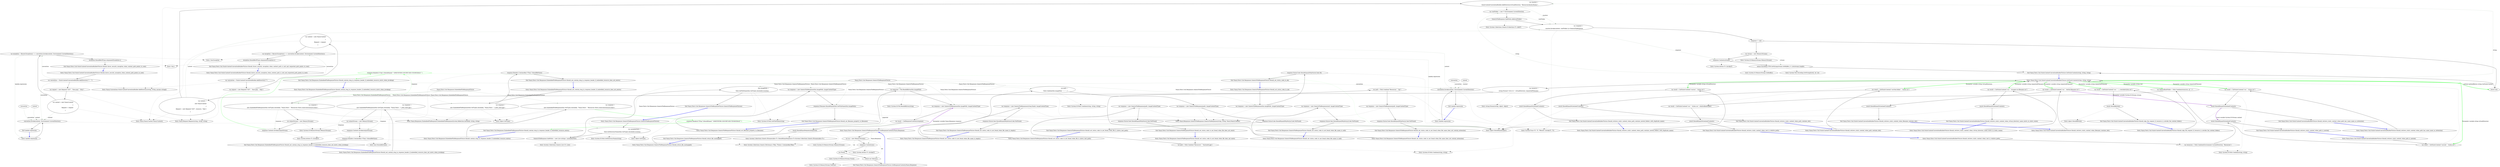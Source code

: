 digraph  {
n82 [label=convention, span=""];
n83 [label=context, span=""];
n84 [label=convention, span=""];
n85 [label=context, span=""];
n0 [label="Entry Nancy.Tests.Unit.StaticContentConventionBuilderFixture.Should_retrieve_static_content_when_path_has_same_name_as_extension()", span="16-16", cluster="Nancy.Tests.Unit.StaticContentConventionBuilderFixture.Should_retrieve_static_content_when_path_has_same_name_as_extension()"];
n1 [label="var result = GetStaticContent(''css'', ''styles.css'')", span="20-20", cluster="Nancy.Tests.Unit.StaticContentConventionBuilderFixture.Should_retrieve_static_content_when_path_has_same_name_as_extension()"];
n2 [label="result.ShouldEqual(StylesheetContents)", span="23-23", cluster="Nancy.Tests.Unit.StaticContentConventionBuilderFixture.Should_retrieve_static_content_when_path_has_same_name_as_extension()"];
n4 [label="Entry Nancy.Tests.Unit.StaticContentConventionBuilderFixture.GetStaticContent(string, string, string)", span="142-142", cluster="Nancy.Tests.Unit.StaticContentConventionBuilderFixture.GetStaticContent(string, string, string)"];
n3 [label="Exit Nancy.Tests.Unit.StaticContentConventionBuilderFixture.Should_retrieve_static_content_when_path_has_same_name_as_extension()", span="16-16", cluster="Nancy.Tests.Unit.StaticContentConventionBuilderFixture.Should_retrieve_static_content_when_path_has_same_name_as_extension()"];
n5 [label="Entry object.ShouldEqual(object)", span="95-95", cluster="object.ShouldEqual(object)"];
n6 [label="Entry Nancy.Tests.Unit.StaticContentConventionBuilderFixture.Should_retrieve_static_content_when_virtual_directory_name_exists_in_static_route()", span="27-27", cluster="Nancy.Tests.Unit.StaticContentConventionBuilderFixture.Should_retrieve_static_content_when_virtual_directory_name_exists_in_static_route()"];
n7 [label="var result = GetStaticContent(''css'', ''strange-css-filename.css'')", span="31-31", cluster="Nancy.Tests.Unit.StaticContentConventionBuilderFixture.Should_retrieve_static_content_when_virtual_directory_name_exists_in_static_route()"];
n8 [label="result.ShouldEqual(StylesheetContents)", span="34-34", cluster="Nancy.Tests.Unit.StaticContentConventionBuilderFixture.Should_retrieve_static_content_when_virtual_directory_name_exists_in_static_route()"];
n9 [label="Exit Nancy.Tests.Unit.StaticContentConventionBuilderFixture.Should_retrieve_static_content_when_virtual_directory_name_exists_in_static_route()", span="27-27", cluster="Nancy.Tests.Unit.StaticContentConventionBuilderFixture.Should_retrieve_static_content_when_virtual_directory_name_exists_in_static_route()"];
n10 [label="Entry Nancy.Tests.Unit.StaticContentConventionBuilderFixture.Should_retrieve_static_content_when_path_is_nested()", span="38-38", cluster="Nancy.Tests.Unit.StaticContentConventionBuilderFixture.Should_retrieve_static_content_when_path_is_nested()"];
n11 [label="var result = GetStaticContent(''css/sub'', ''styles.css'')", span="42-42", cluster="Nancy.Tests.Unit.StaticContentConventionBuilderFixture.Should_retrieve_static_content_when_path_is_nested()"];
n12 [label="result.ShouldEqual(StylesheetContents)", span="45-45", cluster="Nancy.Tests.Unit.StaticContentConventionBuilderFixture.Should_retrieve_static_content_when_path_is_nested()"];
n13 [label="Exit Nancy.Tests.Unit.StaticContentConventionBuilderFixture.Should_retrieve_static_content_when_path_is_nested()", span="38-38", cluster="Nancy.Tests.Unit.StaticContentConventionBuilderFixture.Should_retrieve_static_content_when_path_is_nested()"];
n14 [label="Entry Nancy.Tests.Unit.StaticContentConventionBuilderFixture.Should_retrieve_static_content_when_path_contains_nested_folders_with_duplicate_name()", span="49-49", cluster="Nancy.Tests.Unit.StaticContentConventionBuilderFixture.Should_retrieve_static_content_when_path_contains_nested_folders_with_duplicate_name()"];
n15 [label="var result = GetStaticContent(''css/css'', ''styles.css'')", span="53-53", cluster="Nancy.Tests.Unit.StaticContentConventionBuilderFixture.Should_retrieve_static_content_when_path_contains_nested_folders_with_duplicate_name()"];
n16 [label="result.ShouldEqual(StylesheetContents)", span="56-56", cluster="Nancy.Tests.Unit.StaticContentConventionBuilderFixture.Should_retrieve_static_content_when_path_contains_nested_folders_with_duplicate_name()"];
n17 [label="Exit Nancy.Tests.Unit.StaticContentConventionBuilderFixture.Should_retrieve_static_content_when_path_contains_nested_folders_with_duplicate_name()", span="49-49", cluster="Nancy.Tests.Unit.StaticContentConventionBuilderFixture.Should_retrieve_static_content_when_path_contains_nested_folders_with_duplicate_name()"];
n18 [label="Entry Nancy.Tests.Unit.StaticContentConventionBuilderFixture.Should_retrieve_static_content_when_filename_contains_dot()", span="60-60", cluster="Nancy.Tests.Unit.StaticContentConventionBuilderFixture.Should_retrieve_static_content_when_filename_contains_dot()"];
n19 [label="var result = GetStaticContent(''css'', ''dotted.filename.css'')", span="64-64", cluster="Nancy.Tests.Unit.StaticContentConventionBuilderFixture.Should_retrieve_static_content_when_filename_contains_dot()"];
n20 [label="result.ShouldEqual(StylesheetContents)", span="67-67", cluster="Nancy.Tests.Unit.StaticContentConventionBuilderFixture.Should_retrieve_static_content_when_filename_contains_dot()"];
n21 [label="Exit Nancy.Tests.Unit.StaticContentConventionBuilderFixture.Should_retrieve_static_content_when_filename_contains_dot()", span="60-60", cluster="Nancy.Tests.Unit.StaticContentConventionBuilderFixture.Should_retrieve_static_content_when_filename_contains_dot()"];
n22 [label="Entry Nancy.Tests.Unit.StaticContentConventionBuilderFixture.Should_retrieve_static_content_when_path_contains_dot()", span="71-71", cluster="Nancy.Tests.Unit.StaticContentConventionBuilderFixture.Should_retrieve_static_content_when_path_contains_dot()"];
n23 [label="var result = GetStaticContent(''css/Sub.folder'', ''styles.css'')", span="75-75", cluster="Nancy.Tests.Unit.StaticContentConventionBuilderFixture.Should_retrieve_static_content_when_path_contains_dot()"];
n24 [label="result.ShouldEqual(StylesheetContents)", span="78-78", cluster="Nancy.Tests.Unit.StaticContentConventionBuilderFixture.Should_retrieve_static_content_when_path_contains_dot()"];
n25 [label="Exit Nancy.Tests.Unit.StaticContentConventionBuilderFixture.Should_retrieve_static_content_when_path_contains_dot()", span="71-71", cluster="Nancy.Tests.Unit.StaticContentConventionBuilderFixture.Should_retrieve_static_content_when_path_contains_dot()"];
n26 [label="Entry Nancy.Tests.Unit.StaticContentConventionBuilderFixture.Should_skip_the_request_if_resource_is_outside_the_content_folder()", span="82-82", cluster="Nancy.Tests.Unit.StaticContentConventionBuilderFixture.Should_skip_the_request_if_resource_is_outside_the_content_folder()"];
n27 [label="var result = GetStaticContent(''css'', ''../../outside/styles.css'')", span="86-86", cluster="Nancy.Tests.Unit.StaticContentConventionBuilderFixture.Should_skip_the_request_if_resource_is_outside_the_content_folder()"];
n28 [label="result.ShouldBeNull()", span="89-89", cluster="Nancy.Tests.Unit.StaticContentConventionBuilderFixture.Should_skip_the_request_if_resource_is_outside_the_content_folder()"];
n29 [label="Exit Nancy.Tests.Unit.StaticContentConventionBuilderFixture.Should_skip_the_request_if_resource_is_outside_the_content_folder()", span="82-82", cluster="Nancy.Tests.Unit.StaticContentConventionBuilderFixture.Should_skip_the_request_if_resource_is_outside_the_content_folder()"];
n30 [label="Entry object.ShouldBeNull()", span="135-135", cluster="object.ShouldBeNull()"];
n31 [label="Entry Nancy.Tests.Unit.StaticContentConventionBuilderFixture.Should_retrieve_static_content_when_root_is_relative_path()", span="93-93", cluster="Nancy.Tests.Unit.StaticContentConventionBuilderFixture.Should_retrieve_static_content_when_root_is_relative_path()"];
n32 [label="var resources = Path.Combine(Environment.CurrentDirectory, ''Resources'')", span="96-96", cluster="Nancy.Tests.Unit.StaticContentConventionBuilderFixture.Should_retrieve_static_content_when_root_is_relative_path()"];
n33 [label="var relativeRootFolder = Path.Combine(resources, @''../'')", span="97-97", cluster="Nancy.Tests.Unit.StaticContentConventionBuilderFixture.Should_retrieve_static_content_when_root_is_relative_path()"];
n37 [label="Entry System.IO.Path.Combine(string, string)", span="0-0", cluster="System.IO.Path.Combine(string, string)"];
n34 [label="var result = GetStaticContent(''css'', ''styles.css'', relativeRootFolder)", span="100-100", cluster="Nancy.Tests.Unit.StaticContentConventionBuilderFixture.Should_retrieve_static_content_when_root_is_relative_path()"];
n35 [label="result.ShouldEqual(StylesheetContents)", span="103-103", cluster="Nancy.Tests.Unit.StaticContentConventionBuilderFixture.Should_retrieve_static_content_when_root_is_relative_path()"];
n36 [label="Exit Nancy.Tests.Unit.StaticContentConventionBuilderFixture.Should_retrieve_static_content_when_root_is_relative_path()", span="93-93", cluster="Nancy.Tests.Unit.StaticContentConventionBuilderFixture.Should_retrieve_static_content_when_root_is_relative_path()"];
n38 [label="Entry Nancy.Tests.Unit.StaticContentConventionBuilderFixture.Should_throw_security_exception_when_content_path_points_to_root()", span="107-107", cluster="Nancy.Tests.Unit.StaticContentConventionBuilderFixture.Should_throw_security_exception_when_content_path_points_to_root()"];
n39 [label="var convention = StaticContentConventionBuilder.AddDirectory(''/'', ''/'')", span="110-110", cluster="Nancy.Tests.Unit.StaticContentConventionBuilderFixture.Should_throw_security_exception_when_content_path_points_to_root()"];
n40 [label="var request = new Request(''GET'', ''/face.png'', ''http'')", span="111-111", cluster="Nancy.Tests.Unit.StaticContentConventionBuilderFixture.Should_throw_security_exception_when_content_path_points_to_root()"];
n45 [label="Entry Nancy.Conventions.StaticContentConventionBuilder.AddDirectory(string, string, params string[])", span="30-30", cluster="Nancy.Conventions.StaticContentConventionBuilder.AddDirectory(string, string, params string[])"];
n42 [label="var exception = Record.Exception(() => convention.Invoke(context, Environment.CurrentDirectory))", span="118-118", cluster="Nancy.Tests.Unit.StaticContentConventionBuilderFixture.Should_throw_security_exception_when_content_path_points_to_root()"];
n51 [label="convention.Invoke(context, Environment.CurrentDirectory)", span="118-118", cluster="lambda expression"];
n41 [label="var context = new NancyContext\r\n            {\r\n                Request = request\r\n            }", span="112-115", cluster="Nancy.Tests.Unit.StaticContentConventionBuilderFixture.Should_throw_security_exception_when_content_path_points_to_root()"];
n46 [label="Entry Nancy.Request.Request(string, string, string)", span="27-27", cluster="Nancy.Request.Request(string, string, string)"];
n47 [label="Entry Nancy.NancyContext.NancyContext()", span="23-23", cluster="Nancy.NancyContext.NancyContext()"];
n43 [label="exception.ShouldBeOfType<ArgumentException>()", span="121-121", cluster="Nancy.Tests.Unit.StaticContentConventionBuilderFixture.Should_throw_security_exception_when_content_path_points_to_root()"];
n48 [label="Entry Unk.Exception", span="", cluster="Unk.Exception"];
n50 [label="Entry lambda expression", span="118-118", cluster="lambda expression"];
n44 [label="Exit Nancy.Tests.Unit.StaticContentConventionBuilderFixture.Should_throw_security_exception_when_content_path_points_to_root()", span="107-107", cluster="Nancy.Tests.Unit.StaticContentConventionBuilderFixture.Should_throw_security_exception_when_content_path_points_to_root()"];
n49 [label="Entry Unk.>", span="", cluster="Unk.>"];
n52 [label="Exit lambda expression", span="118-118", cluster="lambda expression"];
n53 [label="Entry System.Func<T1, T2, TResult>.Invoke(T1, T2)", span="0-0", cluster="System.Func<T1, T2, TResult>.Invoke(T1, T2)"];
n54 [label="Entry Nancy.Tests.Unit.StaticContentConventionBuilderFixture.Should_throw_security_exception_when_content_path_is_null_and_requested_path_points_to_root()", span="125-125", cluster="Nancy.Tests.Unit.StaticContentConventionBuilderFixture.Should_throw_security_exception_when_content_path_is_null_and_requested_path_points_to_root()"];
n55 [label="var convention = StaticContentConventionBuilder.AddDirectory(''/'')", span="128-128", cluster="Nancy.Tests.Unit.StaticContentConventionBuilderFixture.Should_throw_security_exception_when_content_path_is_null_and_requested_path_points_to_root()"];
n56 [label="var request = new Request(''GET'', ''/face.png'', ''http'')", span="129-129", cluster="Nancy.Tests.Unit.StaticContentConventionBuilderFixture.Should_throw_security_exception_when_content_path_is_null_and_requested_path_points_to_root()"];
n58 [label="var exception = Record.Exception(() => convention.Invoke(context, Environment.CurrentDirectory))", span="136-136", cluster="Nancy.Tests.Unit.StaticContentConventionBuilderFixture.Should_throw_security_exception_when_content_path_is_null_and_requested_path_points_to_root()"];
n62 [label="convention.Invoke(context, Environment.CurrentDirectory)", span="136-136", cluster="lambda expression"];
n57 [label="var context = new NancyContext\r\n            {\r\n                Request = request\r\n            }", span="130-133", cluster="Nancy.Tests.Unit.StaticContentConventionBuilderFixture.Should_throw_security_exception_when_content_path_is_null_and_requested_path_points_to_root()"];
n59 [label="exception.ShouldBeOfType<ArgumentException>()", span="139-139", cluster="Nancy.Tests.Unit.StaticContentConventionBuilderFixture.Should_throw_security_exception_when_content_path_is_null_and_requested_path_points_to_root()"];
n61 [label="Entry lambda expression", span="136-136", cluster="lambda expression"];
n60 [label="Exit Nancy.Tests.Unit.StaticContentConventionBuilderFixture.Should_throw_security_exception_when_content_path_is_null_and_requested_path_points_to_root()", span="125-125", cluster="Nancy.Tests.Unit.StaticContentConventionBuilderFixture.Should_throw_security_exception_when_content_path_is_null_and_requested_path_points_to_root()"];
n63 [label="Exit lambda expression", span="136-136", cluster="lambda expression"];
n64 [label="var resource =\r\n                string.Format(''/{0}/{1}'', virtualDirectory, requestedFilename)", span="144-145", cluster="Nancy.Tests.Unit.StaticContentConventionBuilderFixture.GetStaticContent(string, string, string)"];
n66 [label="var resolver =\r\n                StaticContentConventionBuilder.AddDirectory(virtualDirectory, ''Resources/Assets/Styles'')", span="153-154", cluster="Nancy.Tests.Unit.StaticContentConventionBuilderFixture.GetStaticContent(string, string, string)"];
n67 [label="var rootFolder = root ?? Environment.CurrentDirectory", span="156-156", cluster="Nancy.Tests.Unit.StaticContentConventionBuilderFixture.GetStaticContent(string, string, string)"];
n65 [label="var context =\r\n                new NancyContext\r\n                {\r\n                    Request = new Request(''GET'', resource, ''http'')\r\n                }", span="147-151", cluster="Nancy.Tests.Unit.StaticContentConventionBuilderFixture.GetStaticContent(string, string, string)"];
n76 [label="Entry string.Format(string, object, object)", span="0-0", cluster="string.Format(string, object, object)"];
n69 [label="var response =\r\n                resolver.Invoke(context, rootFolder) as GenericFileResponse", span="160-161", cluster="Nancy.Tests.Unit.StaticContentConventionBuilderFixture.GetStaticContent(string, string, string)"];
n68 [label="GenericFileResponse.SafePaths.Add(rootFolder)", span="158-158", cluster="Nancy.Tests.Unit.StaticContentConventionBuilderFixture.GetStaticContent(string, string, string)"];
n77 [label="Entry System.Collections.Generic.ICollection<T>.Add(T)", span="0-0", cluster="System.Collections.Generic.ICollection<T>.Add(T)"];
n70 [label="response != null", span="163-163", cluster="Nancy.Tests.Unit.StaticContentConventionBuilderFixture.GetStaticContent(string, string, string)"];
n72 [label="response.Contents(stream)", span="167-167", cluster="Nancy.Tests.Unit.StaticContentConventionBuilderFixture.GetStaticContent(string, string, string)"];
n71 [label="var stream = new MemoryStream()", span="165-165", cluster="Nancy.Tests.Unit.StaticContentConventionBuilderFixture.GetStaticContent(string, string, string)"];
n74 [label="return null;", span="172-172", cluster="Nancy.Tests.Unit.StaticContentConventionBuilderFixture.GetStaticContent(string, string, string)"];
n78 [label="Entry System.IO.MemoryStream.MemoryStream()", span="0-0", cluster="System.IO.MemoryStream.MemoryStream()"];
n73 [label="return Encoding.UTF8.GetString(stream.GetBuffer(), 0, (int)stream.Length);", span="168-168", cluster="Nancy.Tests.Unit.StaticContentConventionBuilderFixture.GetStaticContent(string, string, string)"];
n79 [label="Entry System.Action<T>.Invoke(T)", span="0-0", cluster="System.Action<T>.Invoke(T)"];
n75 [label="Exit Nancy.Tests.Unit.StaticContentConventionBuilderFixture.GetStaticContent(string, string, string)", span="142-142", cluster="Nancy.Tests.Unit.StaticContentConventionBuilderFixture.GetStaticContent(string, string, string)"];
n80 [label="Entry System.IO.MemoryStream.GetBuffer()", span="0-0", cluster="System.IO.MemoryStream.GetBuffer()"];
n81 [label="Entry System.Text.Encoding.GetString(byte[], int, int)", span="0-0", cluster="System.Text.Encoding.GetString(byte[], int, int)"];
m0_21 [label="Entry Nancy.Tests.Unit.Responses.EmbeddedFileResponseFixture.Should_not_contain_etag_in_response_header_if_embedded_resource_does_not_exists_when_invoking()", span="47-47", cluster="Nancy.Tests.Unit.Responses.EmbeddedFileResponseFixture.Should_not_contain_etag_in_response_header_if_embedded_resource_does_not_exists_when_invoking()", file="EmbeddedFileResponseFixture.cs"];
m0_22 [label="var response =\r\n                new EmbeddedFileResponse(this.GetType().Assembly, ''Nancy.Tests'', ''i_dont_exist.jpg'')", span="50-51", cluster="Nancy.Tests.Unit.Responses.EmbeddedFileResponseFixture.Should_not_contain_etag_in_response_header_if_embedded_resource_does_not_exists_when_invoking()", file="EmbeddedFileResponseFixture.cs"];
m0_23 [label="var outputStream = new MemoryStream()", span="53-53", cluster="Nancy.Tests.Unit.Responses.EmbeddedFileResponseFixture.Should_not_contain_etag_in_response_header_if_embedded_resource_does_not_exists_when_invoking()", file="EmbeddedFileResponseFixture.cs"];
m0_24 [label="response.Contents.Invoke(outputStream)", span="56-56", cluster="Nancy.Tests.Unit.Responses.EmbeddedFileResponseFixture.Should_not_contain_etag_in_response_header_if_embedded_resource_does_not_exists_when_invoking()", file="EmbeddedFileResponseFixture.cs"];
m0_25 [label="response.Headers.ContainsKey(''ETag'').ShouldBeFalse()", span="59-59", cluster="Nancy.Tests.Unit.Responses.EmbeddedFileResponseFixture.Should_not_contain_etag_in_response_header_if_embedded_resource_does_not_exists_when_invoking()", file="EmbeddedFileResponseFixture.cs"];
m0_26 [label="Exit Nancy.Tests.Unit.Responses.EmbeddedFileResponseFixture.Should_not_contain_etag_in_response_header_if_embedded_resource_does_not_exists_when_invoking()", span="47-47", cluster="Nancy.Tests.Unit.Responses.EmbeddedFileResponseFixture.Should_not_contain_etag_in_response_header_if_embedded_resource_does_not_exists_when_invoking()", file="EmbeddedFileResponseFixture.cs"];
m0_14 [label="Entry System.Action<T>.Invoke(T)", span="0-0", cluster="System.Action<T>.Invoke(T)", file="EmbeddedFileResponseFixture.cs"];
m0_4 [label="Entry Nancy.Responses.EmbeddedFileResponse.EmbeddedFileResponse(System.Reflection.Assembly, string, string)", span="18-18", cluster="Nancy.Responses.EmbeddedFileResponse.EmbeddedFileResponse(System.Reflection.Assembly, string, string)", file="EmbeddedFileResponseFixture.cs"];
m0_19 [label="Entry System.Collections.Generic.IDictionary<TKey, TValue>.ContainsKey(TKey)", span="0-0", cluster="System.Collections.Generic.IDictionary<TKey, TValue>.ContainsKey(TKey)", file="EmbeddedFileResponseFixture.cs"];
m0_7 [label="Entry Nancy.Tests.Unit.Responses.EmbeddedFileResponseFixture.Should_contain_etag_in_response_header_if_embedded_resource_exists_when_invoking()", span="20-20", cluster="Nancy.Tests.Unit.Responses.EmbeddedFileResponseFixture.Should_contain_etag_in_response_header_if_embedded_resource_exists_when_invoking()", file="EmbeddedFileResponseFixture.cs"];
m0_8 [label="var response =\r\n                new EmbeddedFileResponse(this.GetType().Assembly, ''Nancy.Tests'', ''Resources.Views.staticviewresource.html'')", span="23-24", cluster="Nancy.Tests.Unit.Responses.EmbeddedFileResponseFixture.Should_contain_etag_in_response_header_if_embedded_resource_exists_when_invoking()", file="EmbeddedFileResponseFixture.cs"];
m0_9 [label="var outputStream = new MemoryStream()", span="26-26", cluster="Nancy.Tests.Unit.Responses.EmbeddedFileResponseFixture.Should_contain_etag_in_response_header_if_embedded_resource_exists_when_invoking()", file="EmbeddedFileResponseFixture.cs"];
m0_10 [label="response.Contents.Invoke(outputStream)", span="29-29", cluster="Nancy.Tests.Unit.Responses.EmbeddedFileResponseFixture.Should_contain_etag_in_response_header_if_embedded_resource_exists_when_invoking()", file="EmbeddedFileResponseFixture.cs"];
m0_11 [label="response.Headers[''ETag''].ShouldEqual(''\''5D6EFDFDB135DC90F16D57E05603DA1E\'''')", span="32-32", cluster="Nancy.Tests.Unit.Responses.EmbeddedFileResponseFixture.Should_contain_etag_in_response_header_if_embedded_resource_exists_when_invoking()", color=green, community=0, file="EmbeddedFileResponseFixture.cs"];
m0_12 [label="Exit Nancy.Tests.Unit.Responses.EmbeddedFileResponseFixture.Should_contain_etag_in_response_header_if_embedded_resource_exists_when_invoking()", span="20-20", cluster="Nancy.Tests.Unit.Responses.EmbeddedFileResponseFixture.Should_contain_etag_in_response_header_if_embedded_resource_exists_when_invoking()", file="EmbeddedFileResponseFixture.cs"];
m0_5 [label="Entry object.GetType()", span="0-0", cluster="object.GetType()", file="EmbeddedFileResponseFixture.cs"];
m0_20 [label="Entry bool.ShouldBeFalse()", span="90-90", cluster="bool.ShouldBeFalse()", file="EmbeddedFileResponseFixture.cs"];
m0_15 [label="Entry Nancy.Tests.Unit.Responses.EmbeddedFileResponseFixture.Should_not_contain_etag_in_response_header_if_embedded_resource_does_not_exists()", span="36-36", cluster="Nancy.Tests.Unit.Responses.EmbeddedFileResponseFixture.Should_not_contain_etag_in_response_header_if_embedded_resource_does_not_exists()", file="EmbeddedFileResponseFixture.cs"];
m0_16 [label="var response =\r\n                new EmbeddedFileResponse(this.GetType().Assembly, ''Nancy.Tests'', ''i_dont_exist.jpg'')", span="39-40", cluster="Nancy.Tests.Unit.Responses.EmbeddedFileResponseFixture.Should_not_contain_etag_in_response_header_if_embedded_resource_does_not_exists()", file="EmbeddedFileResponseFixture.cs"];
m0_17 [label="response.Headers.ContainsKey(''ETag'').ShouldBeFalse()", span="43-43", cluster="Nancy.Tests.Unit.Responses.EmbeddedFileResponseFixture.Should_not_contain_etag_in_response_header_if_embedded_resource_does_not_exists()", file="EmbeddedFileResponseFixture.cs"];
m0_18 [label="Exit Nancy.Tests.Unit.Responses.EmbeddedFileResponseFixture.Should_not_contain_etag_in_response_header_if_embedded_resource_does_not_exists()", span="36-36", cluster="Nancy.Tests.Unit.Responses.EmbeddedFileResponseFixture.Should_not_contain_etag_in_response_header_if_embedded_resource_does_not_exists()", file="EmbeddedFileResponseFixture.cs"];
m0_0 [label="Entry Nancy.Tests.Unit.Responses.EmbeddedFileResponseFixture.Should_contain_etag_in_response_header_if_embedded_resource_exists()", span="9-9", cluster="Nancy.Tests.Unit.Responses.EmbeddedFileResponseFixture.Should_contain_etag_in_response_header_if_embedded_resource_exists()", file="EmbeddedFileResponseFixture.cs"];
m0_1 [label="var response =\r\n                new EmbeddedFileResponse(this.GetType().Assembly, ''Nancy.Tests'', ''Resources.Views.staticviewresource.html'')", span="12-13", cluster="Nancy.Tests.Unit.Responses.EmbeddedFileResponseFixture.Should_contain_etag_in_response_header_if_embedded_resource_exists()", file="EmbeddedFileResponseFixture.cs"];
m0_2 [label="response.Headers[''ETag''].ShouldEqual(''\''5D6EFDFDB135DC90F16D57E05603DA1E\'''')", span="16-16", cluster="Nancy.Tests.Unit.Responses.EmbeddedFileResponseFixture.Should_contain_etag_in_response_header_if_embedded_resource_exists()", color=green, community=0, file="EmbeddedFileResponseFixture.cs"];
m0_3 [label="Exit Nancy.Tests.Unit.Responses.EmbeddedFileResponseFixture.Should_contain_etag_in_response_header_if_embedded_resource_exists()", span="9-9", cluster="Nancy.Tests.Unit.Responses.EmbeddedFileResponseFixture.Should_contain_etag_in_response_header_if_embedded_resource_exists()", file="EmbeddedFileResponseFixture.cs"];
m0_13 [label="Entry System.IO.MemoryStream.MemoryStream()", span="0-0", cluster="System.IO.MemoryStream.MemoryStream()", file="EmbeddedFileResponseFixture.cs"];
m0_27 [label="Nancy.Tests.Unit.Responses.EmbeddedFileResponseFixture", span="", file="EmbeddedFileResponseFixture.cs"];
m1_36 [label="Entry Nancy.Tests.Unit.Responses.GenericFileResponseFixture.Should_set_status_code_to_ok()", span="84-84", cluster="Nancy.Tests.Unit.Responses.GenericFileResponseFixture.Should_set_status_code_to_ok()", file="GenericFileResponseFixture.cs"];
m1_37 [label="var response = new GenericFileResponse(this.imagePath, imageContentType)", span="87-87", cluster="Nancy.Tests.Unit.Responses.GenericFileResponseFixture.Should_set_status_code_to_ok()", file="GenericFileResponseFixture.cs"];
m1_38 [label="response.StatusCode.ShouldEqual(HttpStatusCode.OK)", span="90-90", cluster="Nancy.Tests.Unit.Responses.GenericFileResponseFixture.Should_set_status_code_to_ok()", file="GenericFileResponseFixture.cs"];
m1_39 [label="Exit Nancy.Tests.Unit.Responses.GenericFileResponseFixture.Should_set_status_code_to_ok()", span="84-84", cluster="Nancy.Tests.Unit.Responses.GenericFileResponseFixture.Should_set_status_code_to_ok()", file="GenericFileResponseFixture.cs"];
m1_7 [label="Entry System.Collections.Generic.List<T>.List()", span="0-0", cluster="System.Collections.Generic.List<T>.List()", file="GenericFileResponseFixture.cs"];
m1_15 [label="Entry Nancy.Tests.Unit.Responses.GenericFileResponseFixture.Should_set_status_code_to_not_found_when_file_name_is_null()", span="34-34", cluster="Nancy.Tests.Unit.Responses.GenericFileResponseFixture.Should_set_status_code_to_not_found_when_file_name_is_null()", file="GenericFileResponseFixture.cs"];
m1_16 [label="var response = new GenericFileResponse(null, imageContentType)", span="37-37", cluster="Nancy.Tests.Unit.Responses.GenericFileResponseFixture.Should_set_status_code_to_not_found_when_file_name_is_null()", file="GenericFileResponseFixture.cs"];
m1_17 [label="response.StatusCode.ShouldEqual(HttpStatusCode.NotFound)", span="40-40", cluster="Nancy.Tests.Unit.Responses.GenericFileResponseFixture.Should_set_status_code_to_not_found_when_file_name_is_null()", file="GenericFileResponseFixture.cs"];
m1_18 [label="Exit Nancy.Tests.Unit.Responses.GenericFileResponseFixture.Should_set_status_code_to_not_found_when_file_name_is_null()", span="34-34", cluster="Nancy.Tests.Unit.Responses.GenericFileResponseFixture.Should_set_status_code_to_not_found_when_file_name_is_null()", file="GenericFileResponseFixture.cs"];
m1_60 [label="Entry System.IO.MemoryStream.Flush()", span="0-0", cluster="System.IO.MemoryStream.Flush()", file="GenericFileResponseFixture.cs"];
m1_8 [label="Entry System.IO.Path.GetFileName(string)", span="0-0", cluster="System.IO.Path.GetFileName(string)", file="GenericFileResponseFixture.cs"];
m1_5 [label="Entry object.GetType()", span="0-0", cluster="object.GetType()", file="GenericFileResponseFixture.cs"];
m1_0 [label="Entry Nancy.Tests.Unit.Responses.GenericFileResponseFixture.GenericFileResponseFixture()", span="12-12", cluster="Nancy.Tests.Unit.Responses.GenericFileResponseFixture.GenericFileResponseFixture()", file="GenericFileResponseFixture.cs"];
m1_1 [label="var assemblyPath =\r\n                Path.GetDirectoryName(this.GetType().Assembly.Location)", span="14-15", cluster="Nancy.Tests.Unit.Responses.GenericFileResponseFixture.GenericFileResponseFixture()", file="GenericFileResponseFixture.cs"];
m1_2 [label="GenericFileResponse.SafePaths = new List<string> {assemblyPath}", span="17-17", cluster="Nancy.Tests.Unit.Responses.GenericFileResponseFixture.GenericFileResponseFixture()", file="GenericFileResponseFixture.cs"];
m1_3 [label="this.imagePath =\r\n                Path.GetFileName(this.GetType().Assembly.Location)", span="19-20", cluster="Nancy.Tests.Unit.Responses.GenericFileResponseFixture.GenericFileResponseFixture()", file="GenericFileResponseFixture.cs"];
m1_4 [label="Exit Nancy.Tests.Unit.Responses.GenericFileResponseFixture.GenericFileResponseFixture()", span="12-12", cluster="Nancy.Tests.Unit.Responses.GenericFileResponseFixture.GenericFileResponseFixture()", file="GenericFileResponseFixture.cs"];
m1_6 [label="Entry System.IO.Path.GetDirectoryName(string)", span="0-0", cluster="System.IO.Path.GetDirectoryName(string)", file="GenericFileResponseFixture.cs"];
m1_49 [label="Entry Nancy.Tests.Unit.Responses.GenericFileResponseFixture.Should_set_filename_property_to_filename()", span="108-108", cluster="Nancy.Tests.Unit.Responses.GenericFileResponseFixture.Should_set_filename_property_to_filename()", file="GenericFileResponseFixture.cs"];
m1_50 [label="var response = new GenericFileResponse(this.imagePath, imageContentType)", span="111-111", cluster="Nancy.Tests.Unit.Responses.GenericFileResponseFixture.Should_set_filename_property_to_filename()", file="GenericFileResponseFixture.cs"];
m1_51 [label="response.Filename.ShouldEqual(Path.GetFileName(this.imagePath))", span="114-114", cluster="Nancy.Tests.Unit.Responses.GenericFileResponseFixture.Should_set_filename_property_to_filename()", file="GenericFileResponseFixture.cs"];
m1_52 [label="Exit Nancy.Tests.Unit.Responses.GenericFileResponseFixture.Should_set_filename_property_to_filename()", span="108-108", cluster="Nancy.Tests.Unit.Responses.GenericFileResponseFixture.Should_set_filename_property_to_filename()", file="GenericFileResponseFixture.cs"];
m1_9 [label="Entry Nancy.Tests.Unit.Responses.GenericFileResponseFixture.Should_set_status_code_to_not_found_when_file_name_is_empty()", span="24-24", cluster="Nancy.Tests.Unit.Responses.GenericFileResponseFixture.Should_set_status_code_to_not_found_when_file_name_is_empty()", file="GenericFileResponseFixture.cs"];
m1_10 [label="var response = new GenericFileResponse(string.Empty, imageContentType)", span="27-27", cluster="Nancy.Tests.Unit.Responses.GenericFileResponseFixture.Should_set_status_code_to_not_found_when_file_name_is_empty()", file="GenericFileResponseFixture.cs"];
m1_11 [label="response.StatusCode.ShouldEqual(HttpStatusCode.NotFound)", span="30-30", cluster="Nancy.Tests.Unit.Responses.GenericFileResponseFixture.Should_set_status_code_to_not_found_when_file_name_is_empty()", file="GenericFileResponseFixture.cs"];
m1_12 [label="Exit Nancy.Tests.Unit.Responses.GenericFileResponseFixture.Should_set_status_code_to_not_found_when_file_name_is_empty()", span="24-24", cluster="Nancy.Tests.Unit.Responses.GenericFileResponseFixture.Should_set_status_code_to_not_found_when_file_name_is_empty()", file="GenericFileResponseFixture.cs"];
m1_40 [label="Entry Nancy.Tests.Unit.Responses.GenericFileResponseFixture.Should_return_file_unchanged()", span="94-94", cluster="Nancy.Tests.Unit.Responses.GenericFileResponseFixture.Should_return_file_unchanged()", file="GenericFileResponseFixture.cs"];
m1_41 [label="var expected = File.ReadAllBytes(this.imagePath)", span="97-97", cluster="Nancy.Tests.Unit.Responses.GenericFileResponseFixture.Should_return_file_unchanged()", file="GenericFileResponseFixture.cs"];
m1_42 [label="var response = new GenericFileResponse(this.imagePath, imageContentType)", span="98-98", cluster="Nancy.Tests.Unit.Responses.GenericFileResponseFixture.Should_return_file_unchanged()", file="GenericFileResponseFixture.cs"];
m1_44 [label="result.ShouldEqualSequence(expected)", span="104-104", cluster="Nancy.Tests.Unit.Responses.GenericFileResponseFixture.Should_return_file_unchanged()", file="GenericFileResponseFixture.cs"];
m1_43 [label="var result = GetResponseContents(response)", span="101-101", cluster="Nancy.Tests.Unit.Responses.GenericFileResponseFixture.Should_return_file_unchanged()", file="GenericFileResponseFixture.cs"];
m1_45 [label="Exit Nancy.Tests.Unit.Responses.GenericFileResponseFixture.Should_return_file_unchanged()", span="94-94", cluster="Nancy.Tests.Unit.Responses.GenericFileResponseFixture.Should_return_file_unchanged()", file="GenericFileResponseFixture.cs"];
m1_59 [label="Entry System.Action<T>.Invoke(T)", span="0-0", cluster="System.Action<T>.Invoke(T)", file="GenericFileResponseFixture.cs"];
m1_30 [label="Entry Nancy.Tests.Unit.Responses.GenericFileResponseFixture.Should_set_status_code_to_not_found_when_file_is_above_root_path()", span="70-70", cluster="Nancy.Tests.Unit.Responses.GenericFileResponseFixture.Should_set_status_code_to_not_found_when_file_is_above_root_path()", file="GenericFileResponseFixture.cs"];
m1_31 [label="var path = \r\n                Path.Combine(this.imagePath, ''..'', ''..'')", span="73-74", cluster="Nancy.Tests.Unit.Responses.GenericFileResponseFixture.Should_set_status_code_to_not_found_when_file_is_above_root_path()", file="GenericFileResponseFixture.cs"];
m1_32 [label="var response = new GenericFileResponse(path, imageContentType)", span="77-77", cluster="Nancy.Tests.Unit.Responses.GenericFileResponseFixture.Should_set_status_code_to_not_found_when_file_is_above_root_path()", file="GenericFileResponseFixture.cs"];
m1_33 [label="response.StatusCode.ShouldEqual(HttpStatusCode.NotFound)", span="80-80", cluster="Nancy.Tests.Unit.Responses.GenericFileResponseFixture.Should_set_status_code_to_not_found_when_file_is_above_root_path()", file="GenericFileResponseFixture.cs"];
m1_34 [label="Exit Nancy.Tests.Unit.Responses.GenericFileResponseFixture.Should_set_status_code_to_not_found_when_file_is_above_root_path()", span="70-70", cluster="Nancy.Tests.Unit.Responses.GenericFileResponseFixture.Should_set_status_code_to_not_found_when_file_is_above_root_path()", file="GenericFileResponseFixture.cs"];
m1_25 [label="Entry Nancy.Tests.Unit.Responses.GenericFileResponseFixture.Should_set_status_code_to_not_found_when_file_does_not_exist()", span="57-57", cluster="Nancy.Tests.Unit.Responses.GenericFileResponseFixture.Should_set_status_code_to_not_found_when_file_does_not_exist()", file="GenericFileResponseFixture.cs"];
m1_26 [label="var path = Path.Combine(''Resources'', ''thatsnotit.jpg'')", span="60-60", cluster="Nancy.Tests.Unit.Responses.GenericFileResponseFixture.Should_set_status_code_to_not_found_when_file_does_not_exist()", file="GenericFileResponseFixture.cs"];
m1_27 [label="var response = new GenericFileResponse(path, imageContentType)", span="63-63", cluster="Nancy.Tests.Unit.Responses.GenericFileResponseFixture.Should_set_status_code_to_not_found_when_file_does_not_exist()", file="GenericFileResponseFixture.cs"];
m1_28 [label="response.StatusCode.ShouldEqual(HttpStatusCode.NotFound)", span="66-66", cluster="Nancy.Tests.Unit.Responses.GenericFileResponseFixture.Should_set_status_code_to_not_found_when_file_does_not_exist()", file="GenericFileResponseFixture.cs"];
m1_29 [label="Exit Nancy.Tests.Unit.Responses.GenericFileResponseFixture.Should_set_status_code_to_not_found_when_file_does_not_exist()", span="57-57", cluster="Nancy.Tests.Unit.Responses.GenericFileResponseFixture.Should_set_status_code_to_not_found_when_file_does_not_exist()", file="GenericFileResponseFixture.cs"];
m1_58 [label="Entry System.IO.MemoryStream.MemoryStream()", span="0-0", cluster="System.IO.MemoryStream.MemoryStream()", file="GenericFileResponseFixture.cs"];
m1_13 [label="Entry Nancy.Responses.GenericFileResponse.GenericFileResponse(string, string, Nancy.NancyContext)", span="64-64", cluster="Nancy.Responses.GenericFileResponse.GenericFileResponse(string, string, Nancy.NancyContext)", file="GenericFileResponseFixture.cs"];
m1_48 [label="Entry System.Collections.Generic.IEnumerable<T>.ShouldEqualSequence<T>(System.Collections.Generic.IEnumerable<T>)", span="110-110", cluster="System.Collections.Generic.IEnumerable<T>.ShouldEqualSequence<T>(System.Collections.Generic.IEnumerable<T>)", file="GenericFileResponseFixture.cs"];
m1_19 [label="Entry Nancy.Tests.Unit.Responses.GenericFileResponseFixture.Should_set_status_code_to_not_found_when_file_name_does_not_contain_extension()", span="44-44", cluster="Nancy.Tests.Unit.Responses.GenericFileResponseFixture.Should_set_status_code_to_not_found_when_file_name_does_not_contain_extension()", file="GenericFileResponseFixture.cs"];
m1_20 [label="var path = Path.Combine(''Resources'', ''zip'')", span="47-47", cluster="Nancy.Tests.Unit.Responses.GenericFileResponseFixture.Should_set_status_code_to_not_found_when_file_name_does_not_contain_extension()", file="GenericFileResponseFixture.cs"];
m1_21 [label="var response = new GenericFileResponse(path, imageContentType)", span="50-50", cluster="Nancy.Tests.Unit.Responses.GenericFileResponseFixture.Should_set_status_code_to_not_found_when_file_name_does_not_contain_extension()", file="GenericFileResponseFixture.cs"];
m1_22 [label="response.StatusCode.ShouldEqual(HttpStatusCode.NotFound)", span="53-53", cluster="Nancy.Tests.Unit.Responses.GenericFileResponseFixture.Should_set_status_code_to_not_found_when_file_name_does_not_contain_extension()", file="GenericFileResponseFixture.cs"];
m1_23 [label="Exit Nancy.Tests.Unit.Responses.GenericFileResponseFixture.Should_set_status_code_to_not_found_when_file_name_does_not_contain_extension()", span="44-44", cluster="Nancy.Tests.Unit.Responses.GenericFileResponseFixture.Should_set_status_code_to_not_found_when_file_name_does_not_contain_extension()", file="GenericFileResponseFixture.cs"];
m1_46 [label="Entry System.IO.File.ReadAllBytes(string)", span="0-0", cluster="System.IO.File.ReadAllBytes(string)", file="GenericFileResponseFixture.cs"];
m1_24 [label="Entry System.IO.Path.Combine(string, string)", span="0-0", cluster="System.IO.Path.Combine(string, string)", file="GenericFileResponseFixture.cs"];
m1_61 [label="Entry System.IO.MemoryStream.ToArray()", span="0-0", cluster="System.IO.MemoryStream.ToArray()", file="GenericFileResponseFixture.cs"];
m1_47 [label="Entry Nancy.Tests.Unit.Responses.GenericFileResponseFixture.GetResponseContents(Nancy.Response)", span="117-117", cluster="Nancy.Tests.Unit.Responses.GenericFileResponseFixture.GetResponseContents(Nancy.Response)", file="GenericFileResponseFixture.cs"];
m1_53 [label="var ms = new MemoryStream()", span="119-119", cluster="Nancy.Tests.Unit.Responses.GenericFileResponseFixture.GetResponseContents(Nancy.Response)", file="GenericFileResponseFixture.cs"];
m1_54 [label="response.Contents(ms)", span="120-120", cluster="Nancy.Tests.Unit.Responses.GenericFileResponseFixture.GetResponseContents(Nancy.Response)", file="GenericFileResponseFixture.cs"];
m1_55 [label="ms.Flush()", span="121-121", cluster="Nancy.Tests.Unit.Responses.GenericFileResponseFixture.GetResponseContents(Nancy.Response)", file="GenericFileResponseFixture.cs"];
m1_56 [label="return ms.ToArray();", span="123-123", cluster="Nancy.Tests.Unit.Responses.GenericFileResponseFixture.GetResponseContents(Nancy.Response)", file="GenericFileResponseFixture.cs"];
m1_57 [label="Exit Nancy.Tests.Unit.Responses.GenericFileResponseFixture.GetResponseContents(Nancy.Response)", span="117-117", cluster="Nancy.Tests.Unit.Responses.GenericFileResponseFixture.GetResponseContents(Nancy.Response)", file="GenericFileResponseFixture.cs"];
m1_35 [label="Entry System.IO.Path.Combine(string, string, string)", span="0-0", cluster="System.IO.Path.Combine(string, string, string)", file="GenericFileResponseFixture.cs"];
m1_62 [label="Nancy.Tests.Unit.Responses.GenericFileResponseFixture", span="", file="GenericFileResponseFixture.cs"];
n82 -> n51  [key=1, style=dashed, color=darkseagreen4, label=convention];
n83 -> n51  [key=1, style=dashed, color=darkseagreen4, label=context];
n84 -> n62  [key=1, style=dashed, color=darkseagreen4, label=convention];
n85 -> n62  [key=1, style=dashed, color=darkseagreen4, label=context];
n0 -> n1  [key=0, style=solid];
n1 -> n2  [key=0, style=solid];
n1 -> n4  [key=2, style=dotted];
n2 -> n3  [key=0, style=solid];
n2 -> n5  [key=2, style=dotted];
n2 -> n12  [key=3, color=darkorchid, style=bold, label="Local variable System.IO.Stream content"];
n4 -> n64  [key=0, style=solid];
n4 -> n66  [key=1, style=dashed, color=darkseagreen4, label=string];
n4 -> n67  [key=1, style=dashed, color=darkseagreen4, label=string];
n4 -> n1  [key=3, color=green, style=bold, label="Parameter variable string requestedFilename"];
n4 -> n11  [key=3, color=green, style=bold, label="Parameter variable string virtualDirectory"];
n4 -> n15  [key=3, color=green, style=bold, label="Parameter variable string virtualDirectory"];
n4 -> n23  [key=3, color=green, style=bold, label="Parameter variable string virtualDirectory"];
n4 -> n7  [key=3, color=green, style=bold, label="Parameter variable string requestedFilename"];
n4 -> n19  [key=3, color=green, style=bold, label="Parameter variable string requestedFilename"];
n4 -> n27  [key=3, color=green, style=bold, label="Parameter variable string requestedFilename"];
n4 -> n33  [key=3, color=green, style=bold, label="Parameter variable string root"];
n4 -> n74  [key=3, color=green, style=bold, label="method methodReturn string GetStaticContent"];
n3 -> n0  [key=0, style=bold, color=blue];
n6 -> n7  [key=0, style=solid];
n7 -> n8  [key=0, style=solid];
n7 -> n4  [key=2, style=dotted];
n8 -> n9  [key=0, style=solid];
n8 -> n5  [key=2, style=dotted];
n9 -> n6  [key=0, style=bold, color=blue];
n10 -> n11  [key=0, style=solid];
n11 -> n12  [key=0, style=solid];
n11 -> n4  [key=2, style=dotted];
n12 -> n13  [key=0, style=solid];
n12 -> n5  [key=2, style=dotted];
n13 -> n10  [key=0, style=bold, color=blue];
n14 -> n15  [key=0, style=solid];
n15 -> n16  [key=0, style=solid];
n15 -> n4  [key=2, style=dotted];
n16 -> n17  [key=0, style=solid];
n16 -> n5  [key=2, style=dotted];
n17 -> n14  [key=0, style=bold, color=blue];
n18 -> n19  [key=0, style=solid];
n19 -> n20  [key=0, style=solid];
n19 -> n4  [key=2, style=dotted];
n19 -> n2  [key=3, color=darkorchid, style=bold, label="Parameter variable System.IO.Stream stream"];
n20 -> n21  [key=0, style=solid];
n20 -> n5  [key=2, style=dotted];
n21 -> n18  [key=0, style=bold, color=blue];
n22 -> n23  [key=0, style=solid];
n23 -> n24  [key=0, style=solid];
n23 -> n4  [key=2, style=dotted];
n24 -> n25  [key=0, style=solid];
n24 -> n5  [key=2, style=dotted];
n25 -> n22  [key=0, style=bold, color=blue];
n26 -> n27  [key=0, style=solid];
n27 -> n28  [key=0, style=solid];
n27 -> n4  [key=2, style=dotted];
n28 -> n29  [key=0, style=solid];
n28 -> n30  [key=2, style=dotted];
n29 -> n26  [key=0, style=bold, color=blue];
n31 -> n32  [key=0, style=solid];
n32 -> n33  [key=0, style=solid];
n32 -> n37  [key=2, style=dotted];
n33 -> n34  [key=0, style=solid];
n33 -> n37  [key=2, style=dotted];
n34 -> n35  [key=0, style=solid];
n34 -> n4  [key=2, style=dotted];
n35 -> n36  [key=0, style=solid];
n35 -> n5  [key=2, style=dotted];
n36 -> n31  [key=0, style=bold, color=blue];
n38 -> n39  [key=0, style=solid];
n39 -> n40  [key=0, style=solid];
n39 -> n45  [key=2, style=dotted];
n39 -> n42  [key=1, style=dashed, color=darkseagreen4, label=convention];
n39 -> n51  [key=1, style=dashed, color=darkseagreen4, label=convention];
n40 -> n41  [key=0, style=solid];
n40 -> n46  [key=2, style=dotted];
n42 -> n43  [key=0, style=solid];
n42 -> n48  [key=2, style=dotted];
n42 -> n50  [key=1, style=dashed, color=darkseagreen4, label="lambda expression"];
n51 -> n52  [key=0, style=solid];
n51 -> n53  [key=2, style=dotted];
n41 -> n42  [key=0, style=solid];
n41 -> n47  [key=2, style=dotted];
n41 -> n51  [key=1, style=dashed, color=darkseagreen4, label=context];
n43 -> n44  [key=0, style=solid];
n43 -> n49  [key=2, style=dotted];
n50 -> n51  [key=0, style=solid];
n44 -> n38  [key=0, style=bold, color=blue];
n52 -> n50  [key=0, style=bold, color=blue];
n54 -> n55  [key=0, style=solid];
n55 -> n56  [key=0, style=solid];
n55 -> n45  [key=2, style=dotted];
n55 -> n58  [key=1, style=dashed, color=darkseagreen4, label=convention];
n55 -> n62  [key=1, style=dashed, color=darkseagreen4, label=convention];
n56 -> n57  [key=0, style=solid];
n56 -> n46  [key=2, style=dotted];
n58 -> n59  [key=0, style=solid];
n58 -> n48  [key=2, style=dotted];
n58 -> n61  [key=1, style=dashed, color=darkseagreen4, label="lambda expression"];
n62 -> n63  [key=0, style=solid];
n62 -> n53  [key=2, style=dotted];
n57 -> n58  [key=0, style=solid];
n57 -> n47  [key=2, style=dotted];
n57 -> n62  [key=1, style=dashed, color=darkseagreen4, label=context];
n59 -> n60  [key=0, style=solid];
n59 -> n49  [key=2, style=dotted];
n61 -> n62  [key=0, style=solid];
n60 -> n54  [key=0, style=bold, color=blue];
n63 -> n61  [key=0, style=bold, color=blue];
n64 -> n65  [key=0, style=solid];
n64 -> n76  [key=2, style=dotted];
n66 -> n67  [key=0, style=solid];
n66 -> n45  [key=2, style=dotted];
n66 -> n69  [key=1, style=dashed, color=darkseagreen4, label=resolver];
n67 -> n68  [key=0, style=solid];
n67 -> n69  [key=1, style=dashed, color=darkseagreen4, label=rootFolder];
n65 -> n66  [key=0, style=solid];
n65 -> n47  [key=2, style=dotted];
n65 -> n46  [key=2, style=dotted];
n65 -> n69  [key=1, style=dashed, color=darkseagreen4, label=context];
n69 -> n70  [key=0, style=solid];
n69 -> n53  [key=2, style=dotted];
n69 -> n72  [key=1, style=dashed, color=darkseagreen4, label=response];
n68 -> n69  [key=0, style=solid];
n68 -> n77  [key=2, style=dotted];
n70 -> n71  [key=0, style=solid];
n70 -> n74  [key=0, style=solid];
n72 -> n73  [key=0, style=solid];
n72 -> n79  [key=2, style=dotted];
n71 -> n72  [key=0, style=solid];
n71 -> n78  [key=2, style=dotted];
n71 -> n73  [key=1, style=dashed, color=darkseagreen4, label=stream];
n74 -> n75  [key=0, style=solid];
n73 -> n75  [key=0, style=solid];
n73 -> n80  [key=2, style=dotted];
n73 -> n81  [key=2, style=dotted];
n75 -> n4  [key=0, style=bold, color=blue];
m0_21 -> m0_22  [key=0, style=solid];
m0_22 -> m0_23  [key=0, style=solid];
m0_22 -> m0_4  [key=2, style=dotted];
m0_22 -> m0_5  [key=2, style=dotted];
m0_22 -> m0_24  [key=1, style=dashed, color=darkseagreen4, label=response];
m0_22 -> m0_25  [key=1, style=dashed, color=darkseagreen4, label=response];
m0_23 -> m0_24  [key=0, style=solid];
m0_23 -> m0_13  [key=2, style=dotted];
m0_24 -> m0_25  [key=0, style=solid];
m0_24 -> m0_14  [key=2, style=dotted];
m0_25 -> m0_26  [key=0, style=solid];
m0_25 -> m0_19  [key=2, style=dotted];
m0_25 -> m0_20  [key=2, style=dotted];
m0_26 -> m0_21  [key=0, style=bold, color=blue];
m0_7 -> m0_8  [key=0, style=solid];
m0_8 -> m0_9  [key=0, style=solid];
m0_8 -> m0_4  [key=2, style=dotted];
m0_8 -> m0_5  [key=2, style=dotted];
m0_8 -> m0_10  [key=1, style=dashed, color=darkseagreen4, label=response];
m0_8 -> m0_11  [key=1, style=dashed, color=green, label=response];
m0_9 -> m0_10  [key=0, style=solid];
m0_9 -> m0_13  [key=2, style=dotted];
m0_10 -> m0_11  [key=0, style=solid, color=green];
m0_10 -> m0_14  [key=2, style=dotted];
m0_11 -> m0_12  [key=0, style=solid, color=green];
m0_11 -> n5  [key=2, style=dotted, color=green];
m0_12 -> m0_7  [key=0, style=bold, color=blue];
m0_15 -> m0_16  [key=0, style=solid];
m0_16 -> m0_17  [key=0, style=solid];
m0_16 -> m0_4  [key=2, style=dotted];
m0_16 -> m0_5  [key=2, style=dotted];
m0_17 -> m0_18  [key=0, style=solid];
m0_17 -> m0_19  [key=2, style=dotted];
m0_17 -> m0_20  [key=2, style=dotted];
m0_18 -> m0_15  [key=0, style=bold, color=blue];
m0_0 -> m0_1  [key=0, style=solid];
m0_1 -> m0_2  [key=0, style=solid, color=green];
m0_1 -> m0_4  [key=2, style=dotted];
m0_1 -> m0_5  [key=2, style=dotted];
m0_2 -> m0_3  [key=0, style=solid, color=green];
m0_2 -> n5  [key=2, style=dotted, color=green];
m0_3 -> m0_0  [key=0, style=bold, color=blue];
m0_27 -> m0_1  [key=1, style=dashed, color=darkseagreen4, label="Nancy.Tests.Unit.Responses.EmbeddedFileResponseFixture"];
m0_27 -> m0_8  [key=1, style=dashed, color=darkseagreen4, label="Nancy.Tests.Unit.Responses.EmbeddedFileResponseFixture"];
m0_27 -> m0_16  [key=1, style=dashed, color=darkseagreen4, label="Nancy.Tests.Unit.Responses.EmbeddedFileResponseFixture"];
m0_27 -> m0_22  [key=1, style=dashed, color=darkseagreen4, label="Nancy.Tests.Unit.Responses.EmbeddedFileResponseFixture"];
m1_36 -> m1_37  [key=0, style=solid];
m1_37 -> m1_38  [key=0, style=solid];
m1_37 -> m1_13  [key=2, style=dotted];
m1_38 -> m1_39  [key=0, style=solid];
m1_38 -> n5  [key=2, style=dotted];
m1_39 -> m1_36  [key=0, style=bold, color=blue];
m1_15 -> m1_16  [key=0, style=solid];
m1_16 -> m1_17  [key=0, style=solid];
m1_16 -> m1_13  [key=2, style=dotted];
m1_17 -> m1_18  [key=0, style=solid];
m1_17 -> n5  [key=2, style=dotted];
m1_18 -> m1_15  [key=0, style=bold, color=blue];
m1_0 -> m1_1  [key=0, style=solid];
m1_1 -> m1_2  [key=0, style=solid];
m1_1 -> m1_5  [key=2, style=dotted];
m1_1 -> m1_6  [key=2, style=dotted];
m1_2 -> m1_3  [key=0, style=solid];
m1_2 -> m1_7  [key=2, style=dotted];
m1_3 -> m1_4  [key=0, style=solid];
m1_3 -> m1_5  [key=2, style=dotted];
m1_3 -> m1_8  [key=2, style=dotted];
m1_4 -> m1_0  [key=0, style=bold, color=blue];
m1_49 -> m1_50  [key=0, style=solid];
m1_50 -> m1_51  [key=0, style=solid];
m1_50 -> m1_13  [key=2, style=dotted];
m1_51 -> m1_52  [key=0, style=solid];
m1_51 -> m1_8  [key=2, style=dotted];
m1_51 -> n5  [key=2, style=dotted];
m1_52 -> m1_49  [key=0, style=bold, color=blue];
m1_9 -> m1_10  [key=0, style=solid];
m1_10 -> m1_11  [key=0, style=solid];
m1_10 -> m1_13  [key=2, style=dotted];
m1_11 -> m1_12  [key=0, style=solid];
m1_11 -> n5  [key=2, style=dotted];
m1_12 -> m1_9  [key=0, style=bold, color=blue];
m1_40 -> m1_41  [key=0, style=solid];
m1_41 -> m1_42  [key=0, style=solid];
m1_41 -> m1_46  [key=2, style=dotted];
m1_41 -> m1_44  [key=1, style=dashed, color=darkseagreen4, label=expected];
m1_42 -> m1_43  [key=0, style=solid];
m1_42 -> m1_13  [key=2, style=dotted];
m1_44 -> m1_45  [key=0, style=solid];
m1_44 -> m1_48  [key=2, style=dotted];
m1_43 -> m1_44  [key=0, style=solid];
m1_43 -> m1_47  [key=2, style=dotted];
m1_45 -> m1_40  [key=0, style=bold, color=blue];
m1_30 -> m1_31  [key=0, style=solid];
m1_31 -> m1_32  [key=0, style=solid];
m1_31 -> m1_35  [key=2, style=dotted];
m1_32 -> m1_33  [key=0, style=solid];
m1_32 -> m1_13  [key=2, style=dotted];
m1_33 -> m1_34  [key=0, style=solid];
m1_33 -> n5  [key=2, style=dotted];
m1_34 -> m1_30  [key=0, style=bold, color=blue];
m1_25 -> m1_26  [key=0, style=solid];
m1_26 -> m1_27  [key=0, style=solid];
m1_26 -> m1_24  [key=2, style=dotted];
m1_27 -> m1_28  [key=0, style=solid];
m1_27 -> m1_13  [key=2, style=dotted];
m1_28 -> m1_29  [key=0, style=solid];
m1_28 -> n5  [key=2, style=dotted];
m1_29 -> m1_25  [key=0, style=bold, color=blue];
m1_19 -> m1_20  [key=0, style=solid];
m1_20 -> m1_21  [key=0, style=solid];
m1_20 -> m1_24  [key=2, style=dotted];
m1_21 -> m1_22  [key=0, style=solid];
m1_21 -> m1_13  [key=2, style=dotted];
m1_22 -> m1_23  [key=0, style=solid];
m1_22 -> n5  [key=2, style=dotted];
m1_23 -> m1_19  [key=0, style=bold, color=blue];
m1_47 -> m1_53  [key=0, style=solid];
m1_47 -> m1_54  [key=1, style=dashed, color=darkseagreen4, label="Nancy.Response"];
m1_47 -> m1_42  [key=3, color=darkorchid, style=bold, label="Parameter variable Nancy.Response response"];
m1_53 -> m1_54  [key=0, style=solid];
m1_53 -> m1_58  [key=2, style=dotted];
m1_53 -> m1_55  [key=1, style=dashed, color=darkseagreen4, label=ms];
m1_53 -> m1_56  [key=1, style=dashed, color=darkseagreen4, label=ms];
m1_54 -> m1_55  [key=0, style=solid];
m1_54 -> m1_59  [key=2, style=dotted];
m1_55 -> m1_56  [key=0, style=solid];
m1_55 -> m1_60  [key=2, style=dotted];
m1_56 -> m1_57  [key=0, style=solid];
m1_56 -> m1_61  [key=2, style=dotted];
m1_57 -> m1_47  [key=0, style=bold, color=blue];
m1_62 -> m1_1  [key=1, style=dashed, color=darkseagreen4, label="Nancy.Tests.Unit.Responses.GenericFileResponseFixture"];
m1_62 -> m1_3  [key=1, style=dashed, color=darkseagreen4, label="Nancy.Tests.Unit.Responses.GenericFileResponseFixture"];
m1_62 -> m1_31  [key=1, style=dashed, color=darkseagreen4, label="Nancy.Tests.Unit.Responses.GenericFileResponseFixture"];
m1_62 -> m1_37  [key=1, style=dashed, color=darkseagreen4, label="Nancy.Tests.Unit.Responses.GenericFileResponseFixture"];
m1_62 -> m1_41  [key=1, style=dashed, color=darkseagreen4, label="Nancy.Tests.Unit.Responses.GenericFileResponseFixture"];
m1_62 -> m1_42  [key=1, style=dashed, color=darkseagreen4, label="Nancy.Tests.Unit.Responses.GenericFileResponseFixture"];
m1_62 -> m1_50  [key=1, style=dashed, color=darkseagreen4, label="Nancy.Tests.Unit.Responses.GenericFileResponseFixture"];
m1_62 -> m1_51  [key=1, style=dashed, color=darkseagreen4, label="Nancy.Tests.Unit.Responses.GenericFileResponseFixture"];
}
